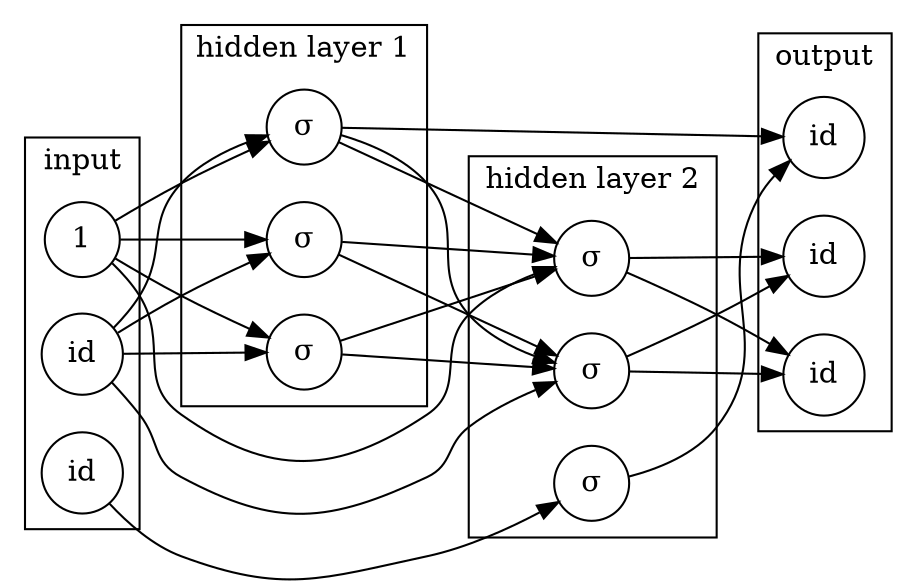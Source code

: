 digraph {
    rankdir=LR;
    //size="8,8";
	subgraph cluster_layer0 {
		label="input"; labeljust=r; labelloc=t;
        rank=same;
        x1 [shape=circle, label="1"];
        x2 [shape=circle, label="id"];
        x3 [shape=circle, label="id"];
    }
	subgraph cluster_layer1 {
		label="hidden layer 1"; labeljust=r; labelloc=t;
        rank=same;
        y1 [shape=circle, label="σ"];
        y2 [shape=circle, label="σ"];
        y3 [shape=circle, label="σ"];
    }
	subgraph cluster_layer2 {
		label="hidden layer 2"; labeljust=r; labelloc=t;
        rank=same;
        z1 [shape=circle, label="σ"];
        z2 [shape=circle, label="σ"];
        z3 [shape=circle, label="σ"];
    }
	subgraph cluster_layer3 {
		label="output"; labeljust=r; labelloc=t;
        rank=same;
        w1 [shape=circle, label="id"];
        w2 [shape=circle, label="id"];
        w3 [shape=circle, label="id"];
    }
    x1 -> y1;
    x1 -> y2;
    x1 -> y3;
    x1 -> z2;
    x2 -> z1;
    x2 -> y1;
    x2 -> y2;
    x2 -> y3;
    x3 -> z3;
    y1 -> z1;
    y1 -> z2;
    y2 -> z1;
    y2 -> z2;
    y3 -> z1;
    y3 -> z2;
    z1 -> w1;
    z1 -> w2;
    z2 -> w1;
    z2 -> w2;
    y1 -> w3;
    z3 -> w3;
}

